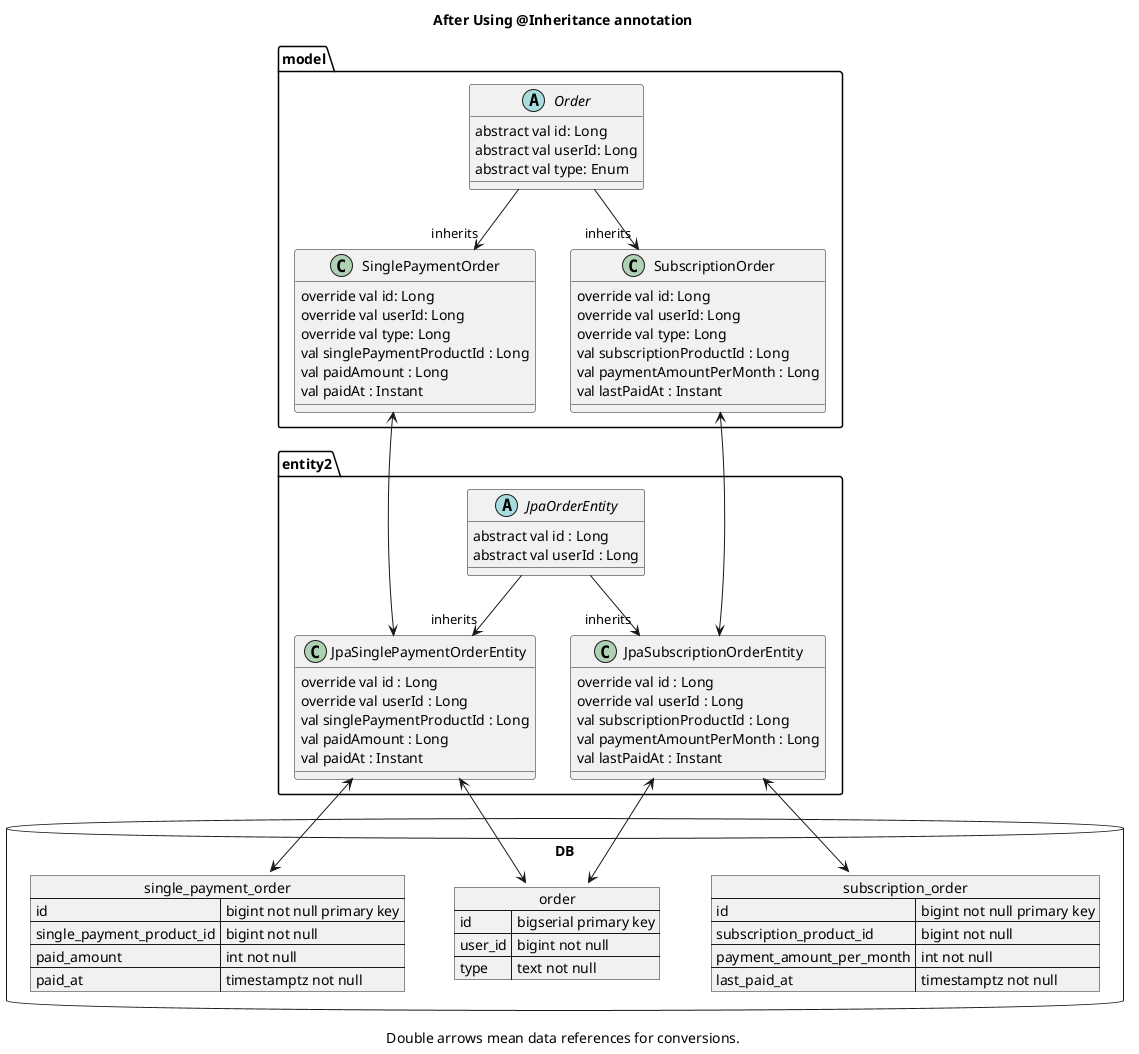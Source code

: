 @startuml

package model {
    class SinglePaymentOrder {
        override val id: Long
        override val userId: Long
        override val type: Long
        val singlePaymentProductId : Long
        val paidAmount : Long
        val paidAt : Instant
    }

    abstract class Order {
        abstract val id: Long
        abstract val userId: Long
        abstract val type: Enum
    }

    class SubscriptionOrder {
        override val id: Long
        override val userId: Long
        override val type: Long
        val subscriptionProductId : Long
        val paymentAmountPerMonth : Long
        val lastPaidAt : Instant
    }
}

package entity2 {
    class JpaSinglePaymentOrderEntity {
        override val id : Long
        override val userId : Long
        val singlePaymentProductId : Long
        val paidAmount : Long
        val paidAt : Instant
    }

    abstract class JpaOrderEntity {
        abstract val id : Long
        abstract val userId : Long
    }

    class JpaSubscriptionOrderEntity {
        override val id : Long
        override val userId : Long
        val subscriptionProductId : Long
        val paymentAmountPerMonth : Long
        val lastPaidAt : Instant
    }
}

database DB {
    json single_payment_order {
        "id" : "bigint not null primary key",
        "single_payment_product_id" : "bigint not null",
        "paid_amount" : "int not null",
        "paid_at" : "timestamptz not null"
    }

    json order {
        "id" : "bigserial primary key",
        "user_id" : "bigint not null",
        "type" : "text not null"
    }


    json subscription_order {
        "id" : "bigint not null primary key",
        "subscription_product_id" : "bigint not null",
        "payment_amount_per_month" : "int not null",
        "last_paid_at" : "timestamptz not null"
    }
}

'inside model'

Order -d-> "inherits" SinglePaymentOrder
Order -d-> "inherits" SubscriptionOrder

'inside entity1'

JpaOrderEntity -d-> "inherits" JpaSinglePaymentOrderEntity
JpaOrderEntity -d-> "inherits" JpaSubscriptionOrderEntity

'inside DB'

order -[hidden]l- single_payment_order
order -[hidden]r- subscription_order

'model - entity2'

SinglePaymentOrder -[hidden]d- JpaOrderEntity
SubscriptionOrder -[hidden]d- JpaOrderEntity
SinglePaymentOrder <-d-> JpaSinglePaymentOrderEntity
SinglePaymentOrder -[hidden]d- JpaSinglePaymentOrderEntity
SinglePaymentOrder -[hidden]d- JpaSinglePaymentOrderEntity
SubscriptionOrder -[hidden]d- JpaSubscriptionOrderEntity
SubscriptionOrder -[hidden]d- JpaSubscriptionOrderEntity
SubscriptionOrder <-d-> JpaSubscriptionOrderEntity

'entity1 - DB'

JpaSinglePaymentOrderEntity <-d-> single_payment_order
JpaSinglePaymentOrderEntity <-d-> order
JpaSubscriptionOrderEntity <-d-> subscription_order
JpaSubscriptionOrderEntity <-d-> order

title After Using @Inheritance annotation
caption Double arrows mean data references for conversions.

@enduml
